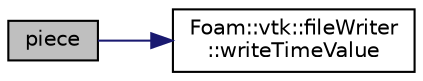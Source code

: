 digraph "piece"
{
  bgcolor="transparent";
  edge [fontname="Helvetica",fontsize="10",labelfontname="Helvetica",labelfontsize="10"];
  node [fontname="Helvetica",fontsize="10",shape=record];
  rankdir="LR";
  Node1 [label="piece",height=0.2,width=0.4,color="black", fillcolor="grey75", style="filled" fontcolor="black"];
  Node1 -> Node2 [color="midnightblue",fontsize="10",style="solid",fontname="Helvetica"];
  Node2 [label="Foam::vtk::fileWriter\l::writeTimeValue",height=0.2,width=0.4,color="black",URL="$classFoam_1_1vtk_1_1fileWriter.html#a9d34dbf2d969676d93e572aa1f80eace",tooltip="Write &quot;TimeValue&quot; FieldData (name as per Catalyst output) "];
}
